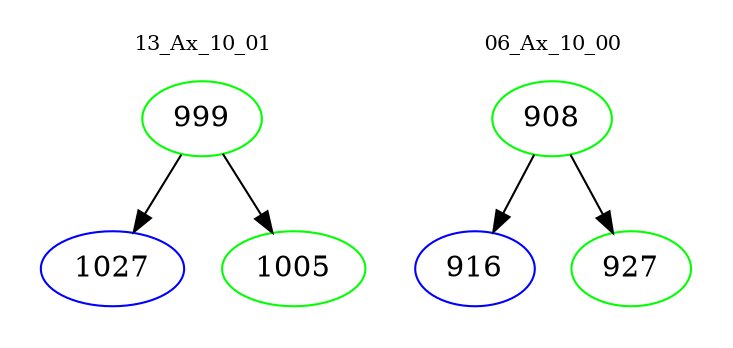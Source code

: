 digraph{
subgraph cluster_0 {
color = white
label = "13_Ax_10_01";
fontsize=10;
T0_999 [label="999", color="green"]
T0_999 -> T0_1027 [color="black"]
T0_1027 [label="1027", color="blue"]
T0_999 -> T0_1005 [color="black"]
T0_1005 [label="1005", color="green"]
}
subgraph cluster_1 {
color = white
label = "06_Ax_10_00";
fontsize=10;
T1_908 [label="908", color="green"]
T1_908 -> T1_916 [color="black"]
T1_916 [label="916", color="blue"]
T1_908 -> T1_927 [color="black"]
T1_927 [label="927", color="green"]
}
}
